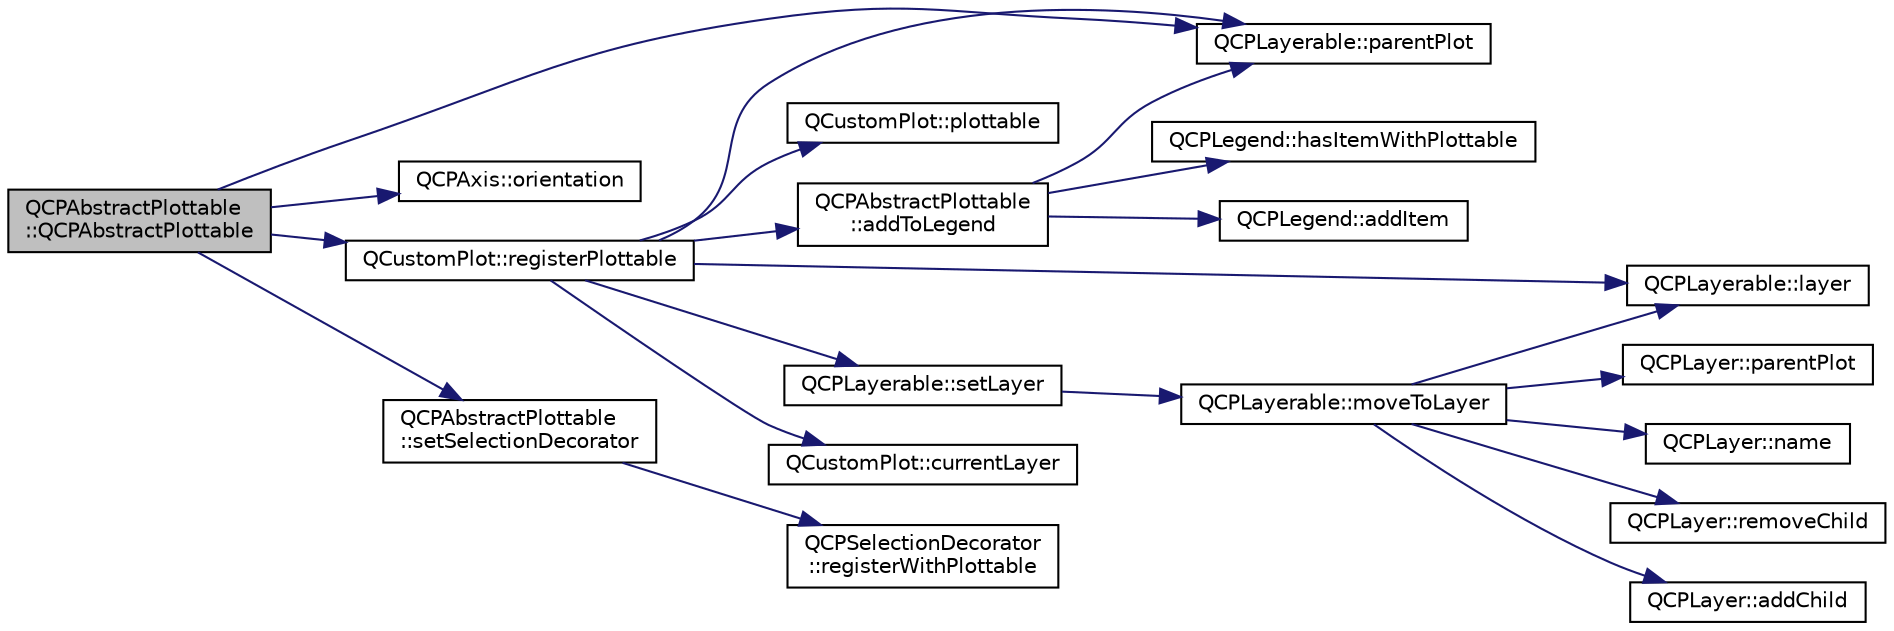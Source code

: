 digraph "QCPAbstractPlottable::QCPAbstractPlottable"
{
  edge [fontname="Helvetica",fontsize="10",labelfontname="Helvetica",labelfontsize="10"];
  node [fontname="Helvetica",fontsize="10",shape=record];
  rankdir="LR";
  Node0 [label="QCPAbstractPlottable\l::QCPAbstractPlottable",height=0.2,width=0.4,color="black", fillcolor="grey75", style="filled", fontcolor="black"];
  Node0 -> Node1 [color="midnightblue",fontsize="10",style="solid",fontname="Helvetica"];
  Node1 [label="QCPLayerable::parentPlot",height=0.2,width=0.4,color="black", fillcolor="white", style="filled",URL="$class_q_c_p_layerable.html#a473edb813a4c1929d6b6a8fe3ff3faf7"];
  Node0 -> Node2 [color="midnightblue",fontsize="10",style="solid",fontname="Helvetica"];
  Node2 [label="QCPAxis::orientation",height=0.2,width=0.4,color="black", fillcolor="white", style="filled",URL="$class_q_c_p_axis.html#ab988ef4538e2655bb77bd138189cd42e"];
  Node0 -> Node3 [color="midnightblue",fontsize="10",style="solid",fontname="Helvetica"];
  Node3 [label="QCustomPlot::registerPlottable",height=0.2,width=0.4,color="black", fillcolor="white", style="filled",URL="$class_q_custom_plot.html#aeba7733bb9fadfb5a375b3f40de9e58a"];
  Node3 -> Node4 [color="midnightblue",fontsize="10",style="solid",fontname="Helvetica"];
  Node4 [label="QCustomPlot::plottable",height=0.2,width=0.4,color="black", fillcolor="white", style="filled",URL="$class_q_custom_plot.html#adea38bdc660da9412ba69fb939031567"];
  Node3 -> Node1 [color="midnightblue",fontsize="10",style="solid",fontname="Helvetica"];
  Node3 -> Node5 [color="midnightblue",fontsize="10",style="solid",fontname="Helvetica"];
  Node5 [label="QCPAbstractPlottable\l::addToLegend",height=0.2,width=0.4,color="black", fillcolor="white", style="filled",URL="$class_q_c_p_abstract_plottable.html#aa64e93cb5b606d8110d2cc0a349bb30f"];
  Node5 -> Node1 [color="midnightblue",fontsize="10",style="solid",fontname="Helvetica"];
  Node5 -> Node6 [color="midnightblue",fontsize="10",style="solid",fontname="Helvetica"];
  Node6 [label="QCPLegend::hasItemWithPlottable",height=0.2,width=0.4,color="black", fillcolor="white", style="filled",URL="$class_q_c_p_legend.html#a4b90a442af871582df85c2bc13f91e88"];
  Node5 -> Node7 [color="midnightblue",fontsize="10",style="solid",fontname="Helvetica"];
  Node7 [label="QCPLegend::addItem",height=0.2,width=0.4,color="black", fillcolor="white", style="filled",URL="$class_q_c_p_legend.html#a3ab274de52d2951faea45a6d975e6b3f"];
  Node3 -> Node8 [color="midnightblue",fontsize="10",style="solid",fontname="Helvetica"];
  Node8 [label="QCPLayerable::layer",height=0.2,width=0.4,color="black", fillcolor="white", style="filled",URL="$class_q_c_p_layerable.html#a5ff4862e8c784c9f5986dbc1533ba2a4"];
  Node3 -> Node9 [color="midnightblue",fontsize="10",style="solid",fontname="Helvetica"];
  Node9 [label="QCPLayerable::setLayer",height=0.2,width=0.4,color="black", fillcolor="white", style="filled",URL="$class_q_c_p_layerable.html#ab0d0da6d2de45a118886d2c8e16d5a54"];
  Node9 -> Node10 [color="midnightblue",fontsize="10",style="solid",fontname="Helvetica"];
  Node10 [label="QCPLayerable::moveToLayer",height=0.2,width=0.4,color="black", fillcolor="white", style="filled",URL="$class_q_c_p_layerable.html#af94484cfb7cbbddb7de522e9be71d9a4"];
  Node10 -> Node11 [color="midnightblue",fontsize="10",style="solid",fontname="Helvetica"];
  Node11 [label="QCPLayer::parentPlot",height=0.2,width=0.4,color="black", fillcolor="white", style="filled",URL="$class_q_c_p_layer.html#a5520019787482e13857ebe631c27c3fa"];
  Node10 -> Node12 [color="midnightblue",fontsize="10",style="solid",fontname="Helvetica"];
  Node12 [label="QCPLayer::name",height=0.2,width=0.4,color="black", fillcolor="white", style="filled",URL="$class_q_c_p_layer.html#a37806f662b50b588fb1029a14fc5ef50"];
  Node10 -> Node13 [color="midnightblue",fontsize="10",style="solid",fontname="Helvetica"];
  Node13 [label="QCPLayer::removeChild",height=0.2,width=0.4,color="black", fillcolor="white", style="filled",URL="$class_q_c_p_layer.html#ac2f64ac7761650582d968d86670ef362"];
  Node10 -> Node8 [color="midnightblue",fontsize="10",style="solid",fontname="Helvetica"];
  Node10 -> Node14 [color="midnightblue",fontsize="10",style="solid",fontname="Helvetica"];
  Node14 [label="QCPLayer::addChild",height=0.2,width=0.4,color="black", fillcolor="white", style="filled",URL="$class_q_c_p_layer.html#a57ce5e49364aa9122276d5df3b4a0ddc"];
  Node3 -> Node15 [color="midnightblue",fontsize="10",style="solid",fontname="Helvetica"];
  Node15 [label="QCustomPlot::currentLayer",height=0.2,width=0.4,color="black", fillcolor="white", style="filled",URL="$class_q_custom_plot.html#a0421d647f420b0b4c57aec1708857af5"];
  Node0 -> Node16 [color="midnightblue",fontsize="10",style="solid",fontname="Helvetica"];
  Node16 [label="QCPAbstractPlottable\l::setSelectionDecorator",height=0.2,width=0.4,color="black", fillcolor="white", style="filled",URL="$class_q_c_p_abstract_plottable.html#a20e266ad646f8c4a7e4631040510e5d9"];
  Node16 -> Node17 [color="midnightblue",fontsize="10",style="solid",fontname="Helvetica"];
  Node17 [label="QCPSelectionDecorator\l::registerWithPlottable",height=0.2,width=0.4,color="black", fillcolor="white", style="filled",URL="$class_q_c_p_selection_decorator.html#af66cb39e308da0285ae5d533e1e85027"];
}
